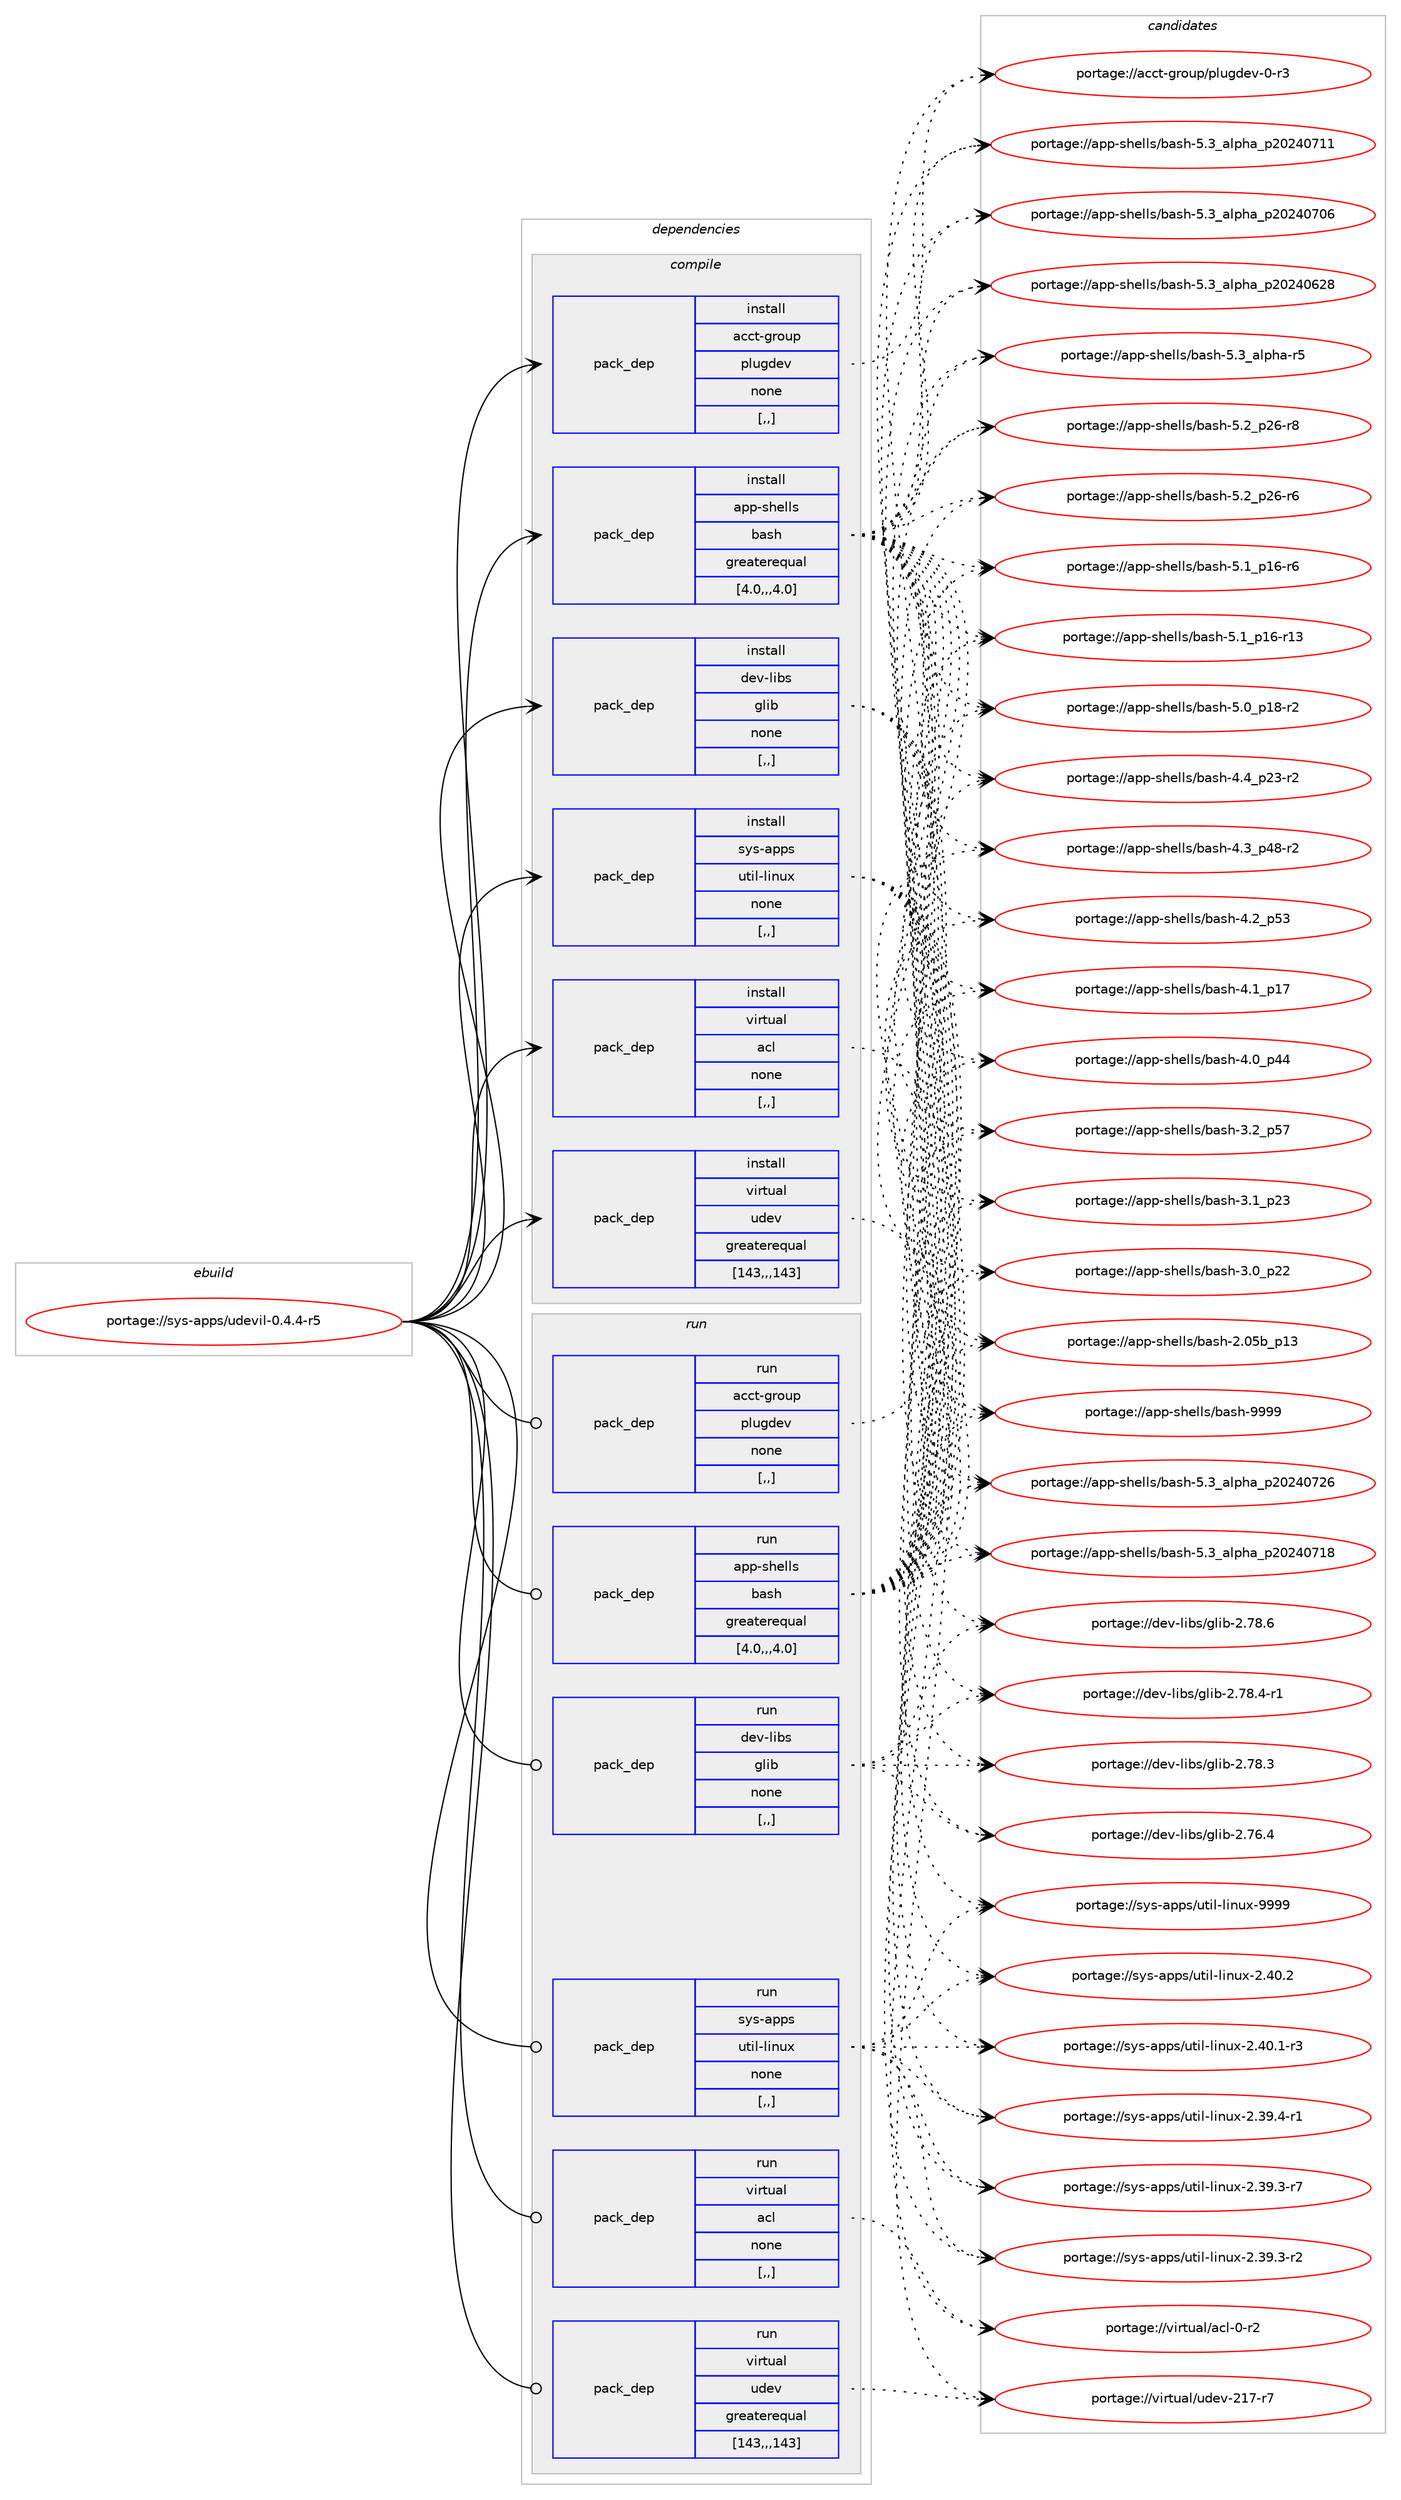 digraph prolog {

# *************
# Graph options
# *************

newrank=true;
concentrate=true;
compound=true;
graph [rankdir=LR,fontname=Helvetica,fontsize=10,ranksep=1.5];#, ranksep=2.5, nodesep=0.2];
edge  [arrowhead=vee];
node  [fontname=Helvetica,fontsize=10];

# **********
# The ebuild
# **********

subgraph cluster_leftcol {
color=gray;
label=<<i>ebuild</i>>;
id [label="portage://sys-apps/udevil-0.4.4-r5", color=red, width=4, href="../sys-apps/udevil-0.4.4-r5.svg"];
}

# ****************
# The dependencies
# ****************

subgraph cluster_midcol {
color=gray;
label=<<i>dependencies</i>>;
subgraph cluster_compile {
fillcolor="#eeeeee";
style=filled;
label=<<i>compile</i>>;
subgraph pack309822 {
dependency425514 [label=<<TABLE BORDER="0" CELLBORDER="1" CELLSPACING="0" CELLPADDING="4" WIDTH="220"><TR><TD ROWSPAN="6" CELLPADDING="30">pack_dep</TD></TR><TR><TD WIDTH="110">install</TD></TR><TR><TD>acct-group</TD></TR><TR><TD>plugdev</TD></TR><TR><TD>none</TD></TR><TR><TD>[,,]</TD></TR></TABLE>>, shape=none, color=blue];
}
id:e -> dependency425514:w [weight=20,style="solid",arrowhead="vee"];
subgraph pack309823 {
dependency425515 [label=<<TABLE BORDER="0" CELLBORDER="1" CELLSPACING="0" CELLPADDING="4" WIDTH="220"><TR><TD ROWSPAN="6" CELLPADDING="30">pack_dep</TD></TR><TR><TD WIDTH="110">install</TD></TR><TR><TD>app-shells</TD></TR><TR><TD>bash</TD></TR><TR><TD>greaterequal</TD></TR><TR><TD>[4.0,,,4.0]</TD></TR></TABLE>>, shape=none, color=blue];
}
id:e -> dependency425515:w [weight=20,style="solid",arrowhead="vee"];
subgraph pack309824 {
dependency425516 [label=<<TABLE BORDER="0" CELLBORDER="1" CELLSPACING="0" CELLPADDING="4" WIDTH="220"><TR><TD ROWSPAN="6" CELLPADDING="30">pack_dep</TD></TR><TR><TD WIDTH="110">install</TD></TR><TR><TD>dev-libs</TD></TR><TR><TD>glib</TD></TR><TR><TD>none</TD></TR><TR><TD>[,,]</TD></TR></TABLE>>, shape=none, color=blue];
}
id:e -> dependency425516:w [weight=20,style="solid",arrowhead="vee"];
subgraph pack309825 {
dependency425517 [label=<<TABLE BORDER="0" CELLBORDER="1" CELLSPACING="0" CELLPADDING="4" WIDTH="220"><TR><TD ROWSPAN="6" CELLPADDING="30">pack_dep</TD></TR><TR><TD WIDTH="110">install</TD></TR><TR><TD>sys-apps</TD></TR><TR><TD>util-linux</TD></TR><TR><TD>none</TD></TR><TR><TD>[,,]</TD></TR></TABLE>>, shape=none, color=blue];
}
id:e -> dependency425517:w [weight=20,style="solid",arrowhead="vee"];
subgraph pack309826 {
dependency425518 [label=<<TABLE BORDER="0" CELLBORDER="1" CELLSPACING="0" CELLPADDING="4" WIDTH="220"><TR><TD ROWSPAN="6" CELLPADDING="30">pack_dep</TD></TR><TR><TD WIDTH="110">install</TD></TR><TR><TD>virtual</TD></TR><TR><TD>acl</TD></TR><TR><TD>none</TD></TR><TR><TD>[,,]</TD></TR></TABLE>>, shape=none, color=blue];
}
id:e -> dependency425518:w [weight=20,style="solid",arrowhead="vee"];
subgraph pack309827 {
dependency425519 [label=<<TABLE BORDER="0" CELLBORDER="1" CELLSPACING="0" CELLPADDING="4" WIDTH="220"><TR><TD ROWSPAN="6" CELLPADDING="30">pack_dep</TD></TR><TR><TD WIDTH="110">install</TD></TR><TR><TD>virtual</TD></TR><TR><TD>udev</TD></TR><TR><TD>greaterequal</TD></TR><TR><TD>[143,,,143]</TD></TR></TABLE>>, shape=none, color=blue];
}
id:e -> dependency425519:w [weight=20,style="solid",arrowhead="vee"];
}
subgraph cluster_compileandrun {
fillcolor="#eeeeee";
style=filled;
label=<<i>compile and run</i>>;
}
subgraph cluster_run {
fillcolor="#eeeeee";
style=filled;
label=<<i>run</i>>;
subgraph pack309828 {
dependency425520 [label=<<TABLE BORDER="0" CELLBORDER="1" CELLSPACING="0" CELLPADDING="4" WIDTH="220"><TR><TD ROWSPAN="6" CELLPADDING="30">pack_dep</TD></TR><TR><TD WIDTH="110">run</TD></TR><TR><TD>acct-group</TD></TR><TR><TD>plugdev</TD></TR><TR><TD>none</TD></TR><TR><TD>[,,]</TD></TR></TABLE>>, shape=none, color=blue];
}
id:e -> dependency425520:w [weight=20,style="solid",arrowhead="odot"];
subgraph pack309829 {
dependency425521 [label=<<TABLE BORDER="0" CELLBORDER="1" CELLSPACING="0" CELLPADDING="4" WIDTH="220"><TR><TD ROWSPAN="6" CELLPADDING="30">pack_dep</TD></TR><TR><TD WIDTH="110">run</TD></TR><TR><TD>app-shells</TD></TR><TR><TD>bash</TD></TR><TR><TD>greaterequal</TD></TR><TR><TD>[4.0,,,4.0]</TD></TR></TABLE>>, shape=none, color=blue];
}
id:e -> dependency425521:w [weight=20,style="solid",arrowhead="odot"];
subgraph pack309830 {
dependency425522 [label=<<TABLE BORDER="0" CELLBORDER="1" CELLSPACING="0" CELLPADDING="4" WIDTH="220"><TR><TD ROWSPAN="6" CELLPADDING="30">pack_dep</TD></TR><TR><TD WIDTH="110">run</TD></TR><TR><TD>dev-libs</TD></TR><TR><TD>glib</TD></TR><TR><TD>none</TD></TR><TR><TD>[,,]</TD></TR></TABLE>>, shape=none, color=blue];
}
id:e -> dependency425522:w [weight=20,style="solid",arrowhead="odot"];
subgraph pack309831 {
dependency425523 [label=<<TABLE BORDER="0" CELLBORDER="1" CELLSPACING="0" CELLPADDING="4" WIDTH="220"><TR><TD ROWSPAN="6" CELLPADDING="30">pack_dep</TD></TR><TR><TD WIDTH="110">run</TD></TR><TR><TD>sys-apps</TD></TR><TR><TD>util-linux</TD></TR><TR><TD>none</TD></TR><TR><TD>[,,]</TD></TR></TABLE>>, shape=none, color=blue];
}
id:e -> dependency425523:w [weight=20,style="solid",arrowhead="odot"];
subgraph pack309832 {
dependency425524 [label=<<TABLE BORDER="0" CELLBORDER="1" CELLSPACING="0" CELLPADDING="4" WIDTH="220"><TR><TD ROWSPAN="6" CELLPADDING="30">pack_dep</TD></TR><TR><TD WIDTH="110">run</TD></TR><TR><TD>virtual</TD></TR><TR><TD>acl</TD></TR><TR><TD>none</TD></TR><TR><TD>[,,]</TD></TR></TABLE>>, shape=none, color=blue];
}
id:e -> dependency425524:w [weight=20,style="solid",arrowhead="odot"];
subgraph pack309833 {
dependency425525 [label=<<TABLE BORDER="0" CELLBORDER="1" CELLSPACING="0" CELLPADDING="4" WIDTH="220"><TR><TD ROWSPAN="6" CELLPADDING="30">pack_dep</TD></TR><TR><TD WIDTH="110">run</TD></TR><TR><TD>virtual</TD></TR><TR><TD>udev</TD></TR><TR><TD>greaterequal</TD></TR><TR><TD>[143,,,143]</TD></TR></TABLE>>, shape=none, color=blue];
}
id:e -> dependency425525:w [weight=20,style="solid",arrowhead="odot"];
}
}

# **************
# The candidates
# **************

subgraph cluster_choices {
rank=same;
color=gray;
label=<<i>candidates</i>>;

subgraph choice309822 {
color=black;
nodesep=1;
choice979999116451031141111171124711210811710310010111845484511451 [label="portage://acct-group/plugdev-0-r3", color=red, width=4,href="../acct-group/plugdev-0-r3.svg"];
dependency425514:e -> choice979999116451031141111171124711210811710310010111845484511451:w [style=dotted,weight="100"];
}
subgraph choice309823 {
color=black;
nodesep=1;
choice97112112451151041011081081154798971151044557575757 [label="portage://app-shells/bash-9999", color=red, width=4,href="../app-shells/bash-9999.svg"];
choice971121124511510410110810811547989711510445534651959710811210497951125048505248555054 [label="portage://app-shells/bash-5.3_alpha_p20240726", color=red, width=4,href="../app-shells/bash-5.3_alpha_p20240726.svg"];
choice971121124511510410110810811547989711510445534651959710811210497951125048505248554956 [label="portage://app-shells/bash-5.3_alpha_p20240718", color=red, width=4,href="../app-shells/bash-5.3_alpha_p20240718.svg"];
choice971121124511510410110810811547989711510445534651959710811210497951125048505248554949 [label="portage://app-shells/bash-5.3_alpha_p20240711", color=red, width=4,href="../app-shells/bash-5.3_alpha_p20240711.svg"];
choice971121124511510410110810811547989711510445534651959710811210497951125048505248554854 [label="portage://app-shells/bash-5.3_alpha_p20240706", color=red, width=4,href="../app-shells/bash-5.3_alpha_p20240706.svg"];
choice971121124511510410110810811547989711510445534651959710811210497951125048505248545056 [label="portage://app-shells/bash-5.3_alpha_p20240628", color=red, width=4,href="../app-shells/bash-5.3_alpha_p20240628.svg"];
choice9711211245115104101108108115479897115104455346519597108112104974511453 [label="portage://app-shells/bash-5.3_alpha-r5", color=red, width=4,href="../app-shells/bash-5.3_alpha-r5.svg"];
choice9711211245115104101108108115479897115104455346509511250544511456 [label="portage://app-shells/bash-5.2_p26-r8", color=red, width=4,href="../app-shells/bash-5.2_p26-r8.svg"];
choice9711211245115104101108108115479897115104455346509511250544511454 [label="portage://app-shells/bash-5.2_p26-r6", color=red, width=4,href="../app-shells/bash-5.2_p26-r6.svg"];
choice9711211245115104101108108115479897115104455346499511249544511454 [label="portage://app-shells/bash-5.1_p16-r6", color=red, width=4,href="../app-shells/bash-5.1_p16-r6.svg"];
choice971121124511510410110810811547989711510445534649951124954451144951 [label="portage://app-shells/bash-5.1_p16-r13", color=red, width=4,href="../app-shells/bash-5.1_p16-r13.svg"];
choice9711211245115104101108108115479897115104455346489511249564511450 [label="portage://app-shells/bash-5.0_p18-r2", color=red, width=4,href="../app-shells/bash-5.0_p18-r2.svg"];
choice9711211245115104101108108115479897115104455246529511250514511450 [label="portage://app-shells/bash-4.4_p23-r2", color=red, width=4,href="../app-shells/bash-4.4_p23-r2.svg"];
choice9711211245115104101108108115479897115104455246519511252564511450 [label="portage://app-shells/bash-4.3_p48-r2", color=red, width=4,href="../app-shells/bash-4.3_p48-r2.svg"];
choice971121124511510410110810811547989711510445524650951125351 [label="portage://app-shells/bash-4.2_p53", color=red, width=4,href="../app-shells/bash-4.2_p53.svg"];
choice971121124511510410110810811547989711510445524649951124955 [label="portage://app-shells/bash-4.1_p17", color=red, width=4,href="../app-shells/bash-4.1_p17.svg"];
choice971121124511510410110810811547989711510445524648951125252 [label="portage://app-shells/bash-4.0_p44", color=red, width=4,href="../app-shells/bash-4.0_p44.svg"];
choice971121124511510410110810811547989711510445514650951125355 [label="portage://app-shells/bash-3.2_p57", color=red, width=4,href="../app-shells/bash-3.2_p57.svg"];
choice971121124511510410110810811547989711510445514649951125051 [label="portage://app-shells/bash-3.1_p23", color=red, width=4,href="../app-shells/bash-3.1_p23.svg"];
choice971121124511510410110810811547989711510445514648951125050 [label="portage://app-shells/bash-3.0_p22", color=red, width=4,href="../app-shells/bash-3.0_p22.svg"];
choice9711211245115104101108108115479897115104455046485398951124951 [label="portage://app-shells/bash-2.05b_p13", color=red, width=4,href="../app-shells/bash-2.05b_p13.svg"];
dependency425515:e -> choice97112112451151041011081081154798971151044557575757:w [style=dotted,weight="100"];
dependency425515:e -> choice971121124511510410110810811547989711510445534651959710811210497951125048505248555054:w [style=dotted,weight="100"];
dependency425515:e -> choice971121124511510410110810811547989711510445534651959710811210497951125048505248554956:w [style=dotted,weight="100"];
dependency425515:e -> choice971121124511510410110810811547989711510445534651959710811210497951125048505248554949:w [style=dotted,weight="100"];
dependency425515:e -> choice971121124511510410110810811547989711510445534651959710811210497951125048505248554854:w [style=dotted,weight="100"];
dependency425515:e -> choice971121124511510410110810811547989711510445534651959710811210497951125048505248545056:w [style=dotted,weight="100"];
dependency425515:e -> choice9711211245115104101108108115479897115104455346519597108112104974511453:w [style=dotted,weight="100"];
dependency425515:e -> choice9711211245115104101108108115479897115104455346509511250544511456:w [style=dotted,weight="100"];
dependency425515:e -> choice9711211245115104101108108115479897115104455346509511250544511454:w [style=dotted,weight="100"];
dependency425515:e -> choice9711211245115104101108108115479897115104455346499511249544511454:w [style=dotted,weight="100"];
dependency425515:e -> choice971121124511510410110810811547989711510445534649951124954451144951:w [style=dotted,weight="100"];
dependency425515:e -> choice9711211245115104101108108115479897115104455346489511249564511450:w [style=dotted,weight="100"];
dependency425515:e -> choice9711211245115104101108108115479897115104455246529511250514511450:w [style=dotted,weight="100"];
dependency425515:e -> choice9711211245115104101108108115479897115104455246519511252564511450:w [style=dotted,weight="100"];
dependency425515:e -> choice971121124511510410110810811547989711510445524650951125351:w [style=dotted,weight="100"];
dependency425515:e -> choice971121124511510410110810811547989711510445524649951124955:w [style=dotted,weight="100"];
dependency425515:e -> choice971121124511510410110810811547989711510445524648951125252:w [style=dotted,weight="100"];
dependency425515:e -> choice971121124511510410110810811547989711510445514650951125355:w [style=dotted,weight="100"];
dependency425515:e -> choice971121124511510410110810811547989711510445514649951125051:w [style=dotted,weight="100"];
dependency425515:e -> choice971121124511510410110810811547989711510445514648951125050:w [style=dotted,weight="100"];
dependency425515:e -> choice9711211245115104101108108115479897115104455046485398951124951:w [style=dotted,weight="100"];
}
subgraph choice309824 {
color=black;
nodesep=1;
choice1001011184510810598115471031081059845504655564654 [label="portage://dev-libs/glib-2.78.6", color=red, width=4,href="../dev-libs/glib-2.78.6.svg"];
choice10010111845108105981154710310810598455046555646524511449 [label="portage://dev-libs/glib-2.78.4-r1", color=red, width=4,href="../dev-libs/glib-2.78.4-r1.svg"];
choice1001011184510810598115471031081059845504655564651 [label="portage://dev-libs/glib-2.78.3", color=red, width=4,href="../dev-libs/glib-2.78.3.svg"];
choice1001011184510810598115471031081059845504655544652 [label="portage://dev-libs/glib-2.76.4", color=red, width=4,href="../dev-libs/glib-2.76.4.svg"];
dependency425516:e -> choice1001011184510810598115471031081059845504655564654:w [style=dotted,weight="100"];
dependency425516:e -> choice10010111845108105981154710310810598455046555646524511449:w [style=dotted,weight="100"];
dependency425516:e -> choice1001011184510810598115471031081059845504655564651:w [style=dotted,weight="100"];
dependency425516:e -> choice1001011184510810598115471031081059845504655544652:w [style=dotted,weight="100"];
}
subgraph choice309825 {
color=black;
nodesep=1;
choice115121115459711211211547117116105108451081051101171204557575757 [label="portage://sys-apps/util-linux-9999", color=red, width=4,href="../sys-apps/util-linux-9999.svg"];
choice1151211154597112112115471171161051084510810511011712045504652484650 [label="portage://sys-apps/util-linux-2.40.2", color=red, width=4,href="../sys-apps/util-linux-2.40.2.svg"];
choice11512111545971121121154711711610510845108105110117120455046524846494511451 [label="portage://sys-apps/util-linux-2.40.1-r3", color=red, width=4,href="../sys-apps/util-linux-2.40.1-r3.svg"];
choice11512111545971121121154711711610510845108105110117120455046515746524511449 [label="portage://sys-apps/util-linux-2.39.4-r1", color=red, width=4,href="../sys-apps/util-linux-2.39.4-r1.svg"];
choice11512111545971121121154711711610510845108105110117120455046515746514511455 [label="portage://sys-apps/util-linux-2.39.3-r7", color=red, width=4,href="../sys-apps/util-linux-2.39.3-r7.svg"];
choice11512111545971121121154711711610510845108105110117120455046515746514511450 [label="portage://sys-apps/util-linux-2.39.3-r2", color=red, width=4,href="../sys-apps/util-linux-2.39.3-r2.svg"];
dependency425517:e -> choice115121115459711211211547117116105108451081051101171204557575757:w [style=dotted,weight="100"];
dependency425517:e -> choice1151211154597112112115471171161051084510810511011712045504652484650:w [style=dotted,weight="100"];
dependency425517:e -> choice11512111545971121121154711711610510845108105110117120455046524846494511451:w [style=dotted,weight="100"];
dependency425517:e -> choice11512111545971121121154711711610510845108105110117120455046515746524511449:w [style=dotted,weight="100"];
dependency425517:e -> choice11512111545971121121154711711610510845108105110117120455046515746514511455:w [style=dotted,weight="100"];
dependency425517:e -> choice11512111545971121121154711711610510845108105110117120455046515746514511450:w [style=dotted,weight="100"];
}
subgraph choice309826 {
color=black;
nodesep=1;
choice1181051141161179710847979910845484511450 [label="portage://virtual/acl-0-r2", color=red, width=4,href="../virtual/acl-0-r2.svg"];
dependency425518:e -> choice1181051141161179710847979910845484511450:w [style=dotted,weight="100"];
}
subgraph choice309827 {
color=black;
nodesep=1;
choice1181051141161179710847117100101118455049554511455 [label="portage://virtual/udev-217-r7", color=red, width=4,href="../virtual/udev-217-r7.svg"];
dependency425519:e -> choice1181051141161179710847117100101118455049554511455:w [style=dotted,weight="100"];
}
subgraph choice309828 {
color=black;
nodesep=1;
choice979999116451031141111171124711210811710310010111845484511451 [label="portage://acct-group/plugdev-0-r3", color=red, width=4,href="../acct-group/plugdev-0-r3.svg"];
dependency425520:e -> choice979999116451031141111171124711210811710310010111845484511451:w [style=dotted,weight="100"];
}
subgraph choice309829 {
color=black;
nodesep=1;
choice97112112451151041011081081154798971151044557575757 [label="portage://app-shells/bash-9999", color=red, width=4,href="../app-shells/bash-9999.svg"];
choice971121124511510410110810811547989711510445534651959710811210497951125048505248555054 [label="portage://app-shells/bash-5.3_alpha_p20240726", color=red, width=4,href="../app-shells/bash-5.3_alpha_p20240726.svg"];
choice971121124511510410110810811547989711510445534651959710811210497951125048505248554956 [label="portage://app-shells/bash-5.3_alpha_p20240718", color=red, width=4,href="../app-shells/bash-5.3_alpha_p20240718.svg"];
choice971121124511510410110810811547989711510445534651959710811210497951125048505248554949 [label="portage://app-shells/bash-5.3_alpha_p20240711", color=red, width=4,href="../app-shells/bash-5.3_alpha_p20240711.svg"];
choice971121124511510410110810811547989711510445534651959710811210497951125048505248554854 [label="portage://app-shells/bash-5.3_alpha_p20240706", color=red, width=4,href="../app-shells/bash-5.3_alpha_p20240706.svg"];
choice971121124511510410110810811547989711510445534651959710811210497951125048505248545056 [label="portage://app-shells/bash-5.3_alpha_p20240628", color=red, width=4,href="../app-shells/bash-5.3_alpha_p20240628.svg"];
choice9711211245115104101108108115479897115104455346519597108112104974511453 [label="portage://app-shells/bash-5.3_alpha-r5", color=red, width=4,href="../app-shells/bash-5.3_alpha-r5.svg"];
choice9711211245115104101108108115479897115104455346509511250544511456 [label="portage://app-shells/bash-5.2_p26-r8", color=red, width=4,href="../app-shells/bash-5.2_p26-r8.svg"];
choice9711211245115104101108108115479897115104455346509511250544511454 [label="portage://app-shells/bash-5.2_p26-r6", color=red, width=4,href="../app-shells/bash-5.2_p26-r6.svg"];
choice9711211245115104101108108115479897115104455346499511249544511454 [label="portage://app-shells/bash-5.1_p16-r6", color=red, width=4,href="../app-shells/bash-5.1_p16-r6.svg"];
choice971121124511510410110810811547989711510445534649951124954451144951 [label="portage://app-shells/bash-5.1_p16-r13", color=red, width=4,href="../app-shells/bash-5.1_p16-r13.svg"];
choice9711211245115104101108108115479897115104455346489511249564511450 [label="portage://app-shells/bash-5.0_p18-r2", color=red, width=4,href="../app-shells/bash-5.0_p18-r2.svg"];
choice9711211245115104101108108115479897115104455246529511250514511450 [label="portage://app-shells/bash-4.4_p23-r2", color=red, width=4,href="../app-shells/bash-4.4_p23-r2.svg"];
choice9711211245115104101108108115479897115104455246519511252564511450 [label="portage://app-shells/bash-4.3_p48-r2", color=red, width=4,href="../app-shells/bash-4.3_p48-r2.svg"];
choice971121124511510410110810811547989711510445524650951125351 [label="portage://app-shells/bash-4.2_p53", color=red, width=4,href="../app-shells/bash-4.2_p53.svg"];
choice971121124511510410110810811547989711510445524649951124955 [label="portage://app-shells/bash-4.1_p17", color=red, width=4,href="../app-shells/bash-4.1_p17.svg"];
choice971121124511510410110810811547989711510445524648951125252 [label="portage://app-shells/bash-4.0_p44", color=red, width=4,href="../app-shells/bash-4.0_p44.svg"];
choice971121124511510410110810811547989711510445514650951125355 [label="portage://app-shells/bash-3.2_p57", color=red, width=4,href="../app-shells/bash-3.2_p57.svg"];
choice971121124511510410110810811547989711510445514649951125051 [label="portage://app-shells/bash-3.1_p23", color=red, width=4,href="../app-shells/bash-3.1_p23.svg"];
choice971121124511510410110810811547989711510445514648951125050 [label="portage://app-shells/bash-3.0_p22", color=red, width=4,href="../app-shells/bash-3.0_p22.svg"];
choice9711211245115104101108108115479897115104455046485398951124951 [label="portage://app-shells/bash-2.05b_p13", color=red, width=4,href="../app-shells/bash-2.05b_p13.svg"];
dependency425521:e -> choice97112112451151041011081081154798971151044557575757:w [style=dotted,weight="100"];
dependency425521:e -> choice971121124511510410110810811547989711510445534651959710811210497951125048505248555054:w [style=dotted,weight="100"];
dependency425521:e -> choice971121124511510410110810811547989711510445534651959710811210497951125048505248554956:w [style=dotted,weight="100"];
dependency425521:e -> choice971121124511510410110810811547989711510445534651959710811210497951125048505248554949:w [style=dotted,weight="100"];
dependency425521:e -> choice971121124511510410110810811547989711510445534651959710811210497951125048505248554854:w [style=dotted,weight="100"];
dependency425521:e -> choice971121124511510410110810811547989711510445534651959710811210497951125048505248545056:w [style=dotted,weight="100"];
dependency425521:e -> choice9711211245115104101108108115479897115104455346519597108112104974511453:w [style=dotted,weight="100"];
dependency425521:e -> choice9711211245115104101108108115479897115104455346509511250544511456:w [style=dotted,weight="100"];
dependency425521:e -> choice9711211245115104101108108115479897115104455346509511250544511454:w [style=dotted,weight="100"];
dependency425521:e -> choice9711211245115104101108108115479897115104455346499511249544511454:w [style=dotted,weight="100"];
dependency425521:e -> choice971121124511510410110810811547989711510445534649951124954451144951:w [style=dotted,weight="100"];
dependency425521:e -> choice9711211245115104101108108115479897115104455346489511249564511450:w [style=dotted,weight="100"];
dependency425521:e -> choice9711211245115104101108108115479897115104455246529511250514511450:w [style=dotted,weight="100"];
dependency425521:e -> choice9711211245115104101108108115479897115104455246519511252564511450:w [style=dotted,weight="100"];
dependency425521:e -> choice971121124511510410110810811547989711510445524650951125351:w [style=dotted,weight="100"];
dependency425521:e -> choice971121124511510410110810811547989711510445524649951124955:w [style=dotted,weight="100"];
dependency425521:e -> choice971121124511510410110810811547989711510445524648951125252:w [style=dotted,weight="100"];
dependency425521:e -> choice971121124511510410110810811547989711510445514650951125355:w [style=dotted,weight="100"];
dependency425521:e -> choice971121124511510410110810811547989711510445514649951125051:w [style=dotted,weight="100"];
dependency425521:e -> choice971121124511510410110810811547989711510445514648951125050:w [style=dotted,weight="100"];
dependency425521:e -> choice9711211245115104101108108115479897115104455046485398951124951:w [style=dotted,weight="100"];
}
subgraph choice309830 {
color=black;
nodesep=1;
choice1001011184510810598115471031081059845504655564654 [label="portage://dev-libs/glib-2.78.6", color=red, width=4,href="../dev-libs/glib-2.78.6.svg"];
choice10010111845108105981154710310810598455046555646524511449 [label="portage://dev-libs/glib-2.78.4-r1", color=red, width=4,href="../dev-libs/glib-2.78.4-r1.svg"];
choice1001011184510810598115471031081059845504655564651 [label="portage://dev-libs/glib-2.78.3", color=red, width=4,href="../dev-libs/glib-2.78.3.svg"];
choice1001011184510810598115471031081059845504655544652 [label="portage://dev-libs/glib-2.76.4", color=red, width=4,href="../dev-libs/glib-2.76.4.svg"];
dependency425522:e -> choice1001011184510810598115471031081059845504655564654:w [style=dotted,weight="100"];
dependency425522:e -> choice10010111845108105981154710310810598455046555646524511449:w [style=dotted,weight="100"];
dependency425522:e -> choice1001011184510810598115471031081059845504655564651:w [style=dotted,weight="100"];
dependency425522:e -> choice1001011184510810598115471031081059845504655544652:w [style=dotted,weight="100"];
}
subgraph choice309831 {
color=black;
nodesep=1;
choice115121115459711211211547117116105108451081051101171204557575757 [label="portage://sys-apps/util-linux-9999", color=red, width=4,href="../sys-apps/util-linux-9999.svg"];
choice1151211154597112112115471171161051084510810511011712045504652484650 [label="portage://sys-apps/util-linux-2.40.2", color=red, width=4,href="../sys-apps/util-linux-2.40.2.svg"];
choice11512111545971121121154711711610510845108105110117120455046524846494511451 [label="portage://sys-apps/util-linux-2.40.1-r3", color=red, width=4,href="../sys-apps/util-linux-2.40.1-r3.svg"];
choice11512111545971121121154711711610510845108105110117120455046515746524511449 [label="portage://sys-apps/util-linux-2.39.4-r1", color=red, width=4,href="../sys-apps/util-linux-2.39.4-r1.svg"];
choice11512111545971121121154711711610510845108105110117120455046515746514511455 [label="portage://sys-apps/util-linux-2.39.3-r7", color=red, width=4,href="../sys-apps/util-linux-2.39.3-r7.svg"];
choice11512111545971121121154711711610510845108105110117120455046515746514511450 [label="portage://sys-apps/util-linux-2.39.3-r2", color=red, width=4,href="../sys-apps/util-linux-2.39.3-r2.svg"];
dependency425523:e -> choice115121115459711211211547117116105108451081051101171204557575757:w [style=dotted,weight="100"];
dependency425523:e -> choice1151211154597112112115471171161051084510810511011712045504652484650:w [style=dotted,weight="100"];
dependency425523:e -> choice11512111545971121121154711711610510845108105110117120455046524846494511451:w [style=dotted,weight="100"];
dependency425523:e -> choice11512111545971121121154711711610510845108105110117120455046515746524511449:w [style=dotted,weight="100"];
dependency425523:e -> choice11512111545971121121154711711610510845108105110117120455046515746514511455:w [style=dotted,weight="100"];
dependency425523:e -> choice11512111545971121121154711711610510845108105110117120455046515746514511450:w [style=dotted,weight="100"];
}
subgraph choice309832 {
color=black;
nodesep=1;
choice1181051141161179710847979910845484511450 [label="portage://virtual/acl-0-r2", color=red, width=4,href="../virtual/acl-0-r2.svg"];
dependency425524:e -> choice1181051141161179710847979910845484511450:w [style=dotted,weight="100"];
}
subgraph choice309833 {
color=black;
nodesep=1;
choice1181051141161179710847117100101118455049554511455 [label="portage://virtual/udev-217-r7", color=red, width=4,href="../virtual/udev-217-r7.svg"];
dependency425525:e -> choice1181051141161179710847117100101118455049554511455:w [style=dotted,weight="100"];
}
}

}
